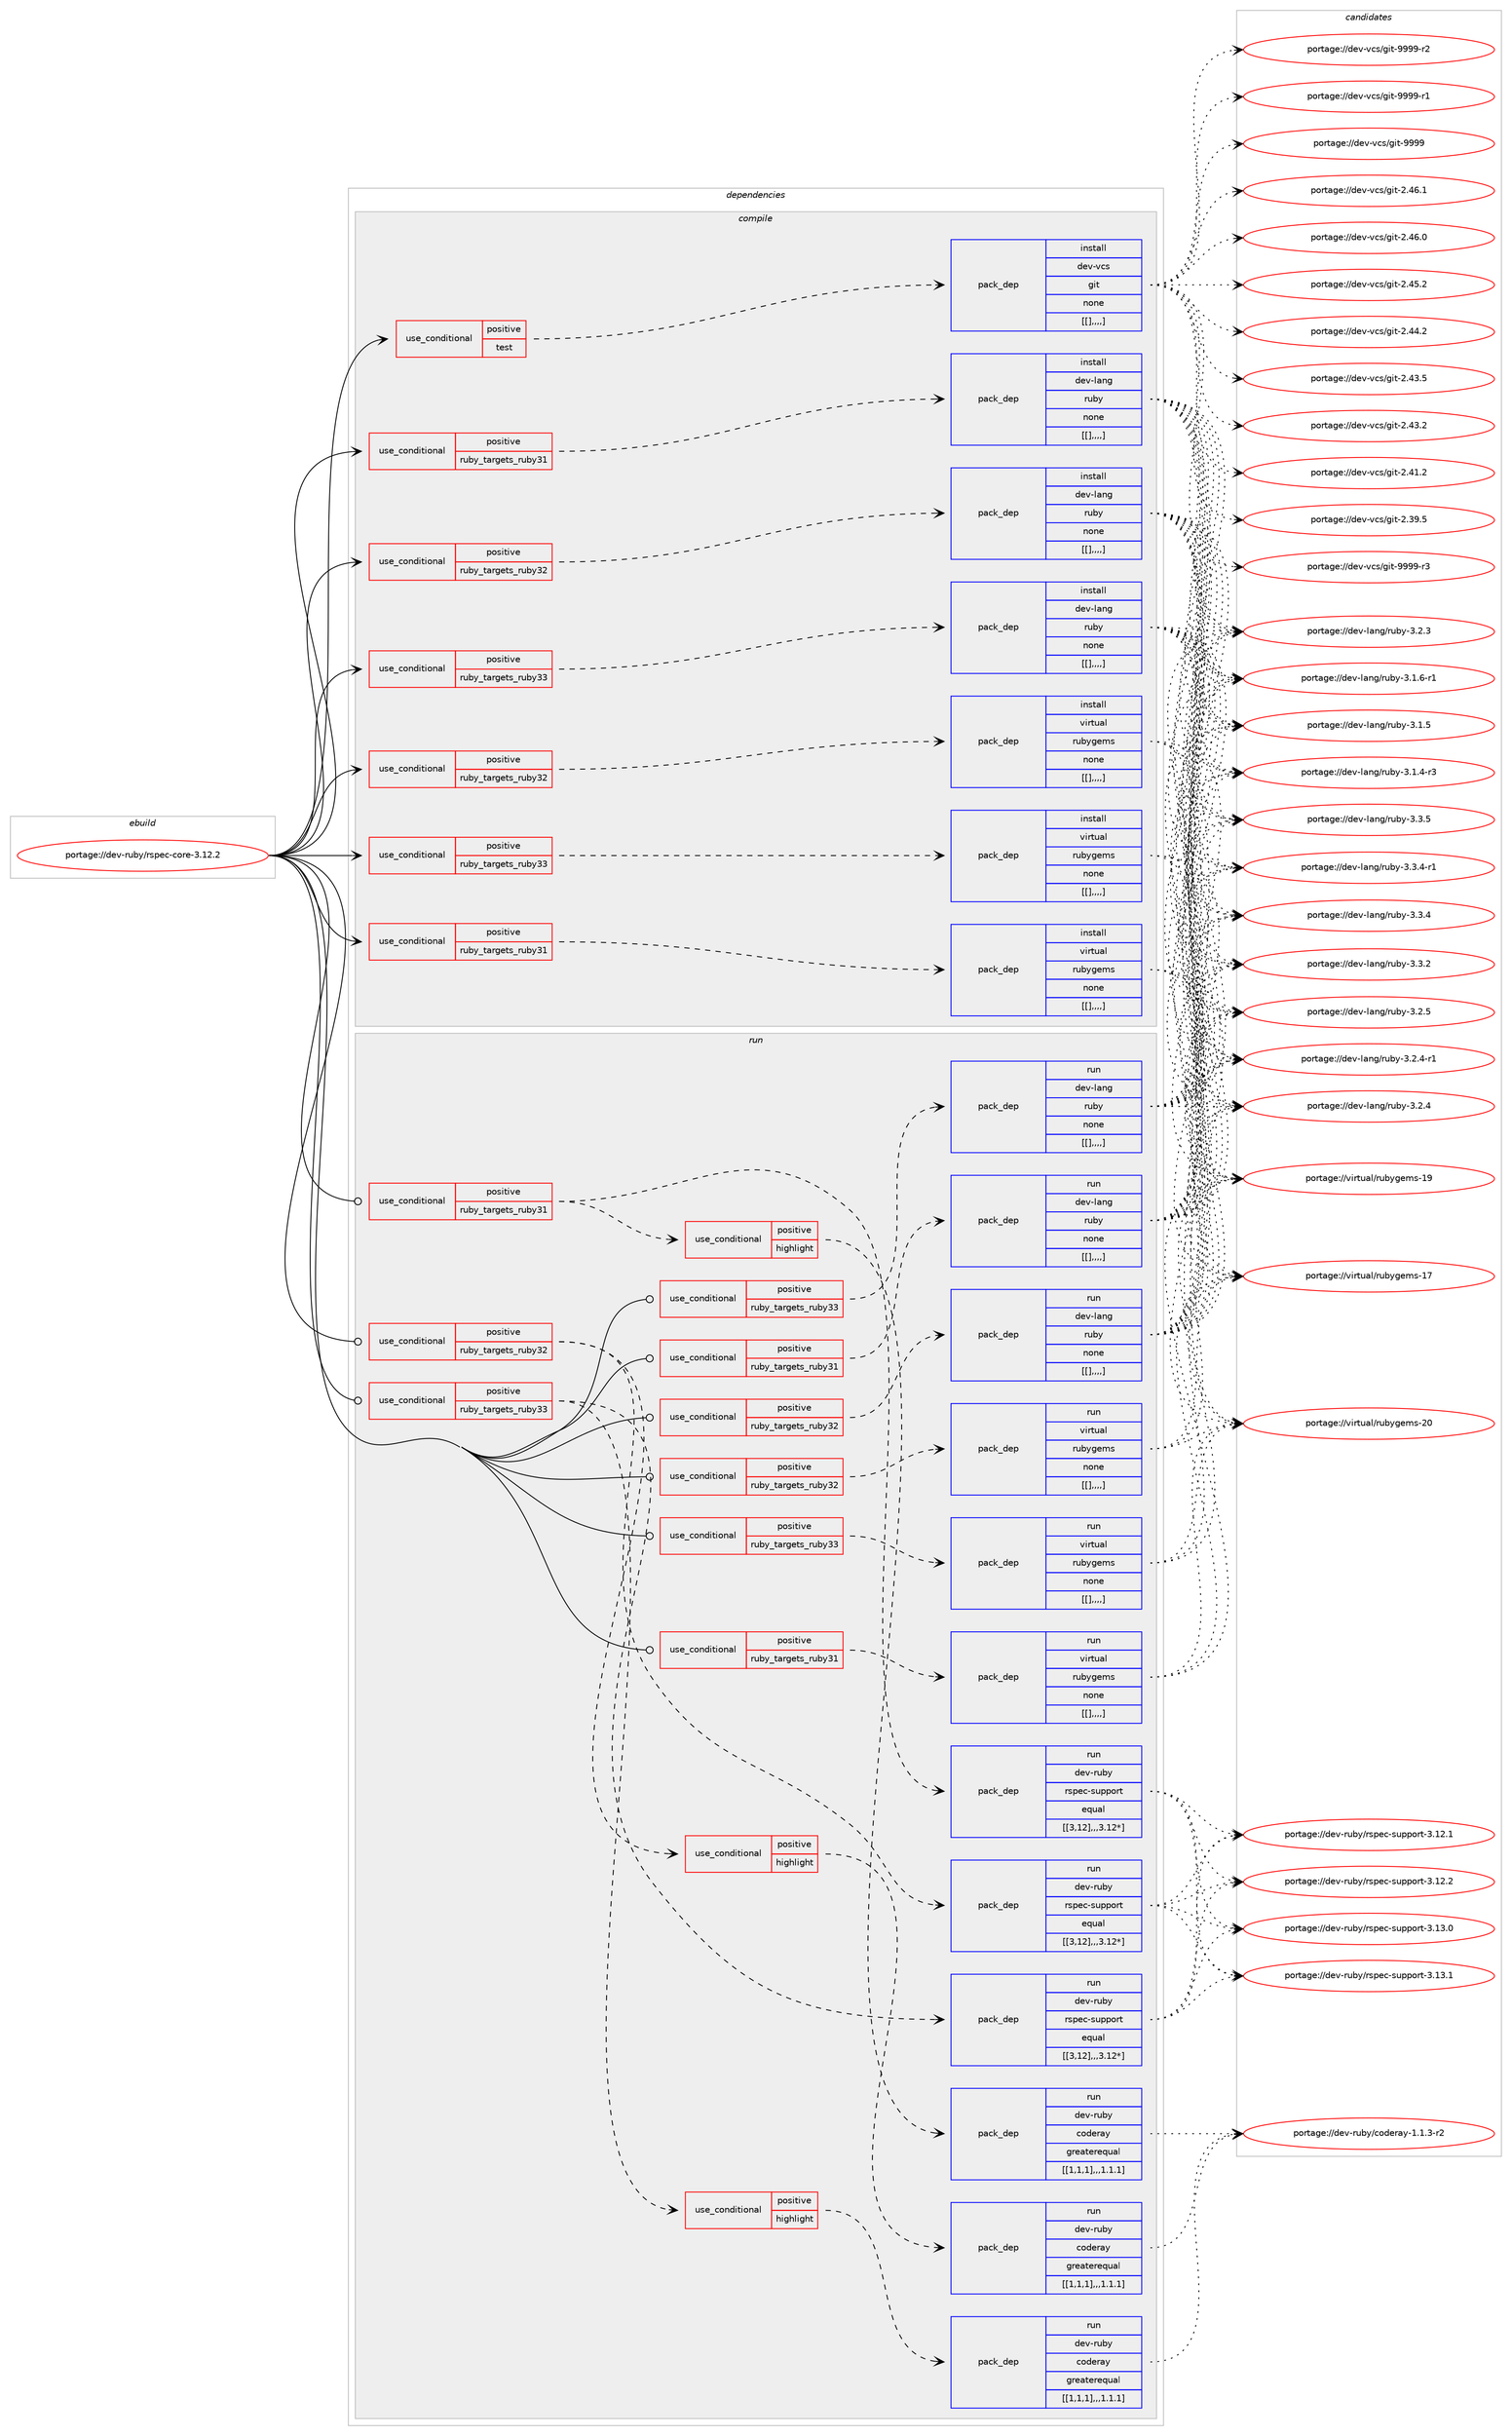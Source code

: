 digraph prolog {

# *************
# Graph options
# *************

newrank=true;
concentrate=true;
compound=true;
graph [rankdir=LR,fontname=Helvetica,fontsize=10,ranksep=1.5];#, ranksep=2.5, nodesep=0.2];
edge  [arrowhead=vee];
node  [fontname=Helvetica,fontsize=10];

# **********
# The ebuild
# **********

subgraph cluster_leftcol {
color=gray;
label=<<i>ebuild</i>>;
id [label="portage://dev-ruby/rspec-core-3.12.2", color=red, width=4, href="../dev-ruby/rspec-core-3.12.2.svg"];
}

# ****************
# The dependencies
# ****************

subgraph cluster_midcol {
color=gray;
label=<<i>dependencies</i>>;
subgraph cluster_compile {
fillcolor="#eeeeee";
style=filled;
label=<<i>compile</i>>;
subgraph cond57214 {
dependency204107 [label=<<TABLE BORDER="0" CELLBORDER="1" CELLSPACING="0" CELLPADDING="4"><TR><TD ROWSPAN="3" CELLPADDING="10">use_conditional</TD></TR><TR><TD>positive</TD></TR><TR><TD>ruby_targets_ruby31</TD></TR></TABLE>>, shape=none, color=red];
subgraph pack145534 {
dependency204108 [label=<<TABLE BORDER="0" CELLBORDER="1" CELLSPACING="0" CELLPADDING="4" WIDTH="220"><TR><TD ROWSPAN="6" CELLPADDING="30">pack_dep</TD></TR><TR><TD WIDTH="110">install</TD></TR><TR><TD>dev-lang</TD></TR><TR><TD>ruby</TD></TR><TR><TD>none</TD></TR><TR><TD>[[],,,,]</TD></TR></TABLE>>, shape=none, color=blue];
}
dependency204107:e -> dependency204108:w [weight=20,style="dashed",arrowhead="vee"];
}
id:e -> dependency204107:w [weight=20,style="solid",arrowhead="vee"];
subgraph cond57215 {
dependency204109 [label=<<TABLE BORDER="0" CELLBORDER="1" CELLSPACING="0" CELLPADDING="4"><TR><TD ROWSPAN="3" CELLPADDING="10">use_conditional</TD></TR><TR><TD>positive</TD></TR><TR><TD>ruby_targets_ruby31</TD></TR></TABLE>>, shape=none, color=red];
subgraph pack145535 {
dependency204110 [label=<<TABLE BORDER="0" CELLBORDER="1" CELLSPACING="0" CELLPADDING="4" WIDTH="220"><TR><TD ROWSPAN="6" CELLPADDING="30">pack_dep</TD></TR><TR><TD WIDTH="110">install</TD></TR><TR><TD>virtual</TD></TR><TR><TD>rubygems</TD></TR><TR><TD>none</TD></TR><TR><TD>[[],,,,]</TD></TR></TABLE>>, shape=none, color=blue];
}
dependency204109:e -> dependency204110:w [weight=20,style="dashed",arrowhead="vee"];
}
id:e -> dependency204109:w [weight=20,style="solid",arrowhead="vee"];
subgraph cond57216 {
dependency204111 [label=<<TABLE BORDER="0" CELLBORDER="1" CELLSPACING="0" CELLPADDING="4"><TR><TD ROWSPAN="3" CELLPADDING="10">use_conditional</TD></TR><TR><TD>positive</TD></TR><TR><TD>ruby_targets_ruby32</TD></TR></TABLE>>, shape=none, color=red];
subgraph pack145536 {
dependency204112 [label=<<TABLE BORDER="0" CELLBORDER="1" CELLSPACING="0" CELLPADDING="4" WIDTH="220"><TR><TD ROWSPAN="6" CELLPADDING="30">pack_dep</TD></TR><TR><TD WIDTH="110">install</TD></TR><TR><TD>dev-lang</TD></TR><TR><TD>ruby</TD></TR><TR><TD>none</TD></TR><TR><TD>[[],,,,]</TD></TR></TABLE>>, shape=none, color=blue];
}
dependency204111:e -> dependency204112:w [weight=20,style="dashed",arrowhead="vee"];
}
id:e -> dependency204111:w [weight=20,style="solid",arrowhead="vee"];
subgraph cond57217 {
dependency204113 [label=<<TABLE BORDER="0" CELLBORDER="1" CELLSPACING="0" CELLPADDING="4"><TR><TD ROWSPAN="3" CELLPADDING="10">use_conditional</TD></TR><TR><TD>positive</TD></TR><TR><TD>ruby_targets_ruby32</TD></TR></TABLE>>, shape=none, color=red];
subgraph pack145537 {
dependency204114 [label=<<TABLE BORDER="0" CELLBORDER="1" CELLSPACING="0" CELLPADDING="4" WIDTH="220"><TR><TD ROWSPAN="6" CELLPADDING="30">pack_dep</TD></TR><TR><TD WIDTH="110">install</TD></TR><TR><TD>virtual</TD></TR><TR><TD>rubygems</TD></TR><TR><TD>none</TD></TR><TR><TD>[[],,,,]</TD></TR></TABLE>>, shape=none, color=blue];
}
dependency204113:e -> dependency204114:w [weight=20,style="dashed",arrowhead="vee"];
}
id:e -> dependency204113:w [weight=20,style="solid",arrowhead="vee"];
subgraph cond57218 {
dependency204115 [label=<<TABLE BORDER="0" CELLBORDER="1" CELLSPACING="0" CELLPADDING="4"><TR><TD ROWSPAN="3" CELLPADDING="10">use_conditional</TD></TR><TR><TD>positive</TD></TR><TR><TD>ruby_targets_ruby33</TD></TR></TABLE>>, shape=none, color=red];
subgraph pack145538 {
dependency204116 [label=<<TABLE BORDER="0" CELLBORDER="1" CELLSPACING="0" CELLPADDING="4" WIDTH="220"><TR><TD ROWSPAN="6" CELLPADDING="30">pack_dep</TD></TR><TR><TD WIDTH="110">install</TD></TR><TR><TD>dev-lang</TD></TR><TR><TD>ruby</TD></TR><TR><TD>none</TD></TR><TR><TD>[[],,,,]</TD></TR></TABLE>>, shape=none, color=blue];
}
dependency204115:e -> dependency204116:w [weight=20,style="dashed",arrowhead="vee"];
}
id:e -> dependency204115:w [weight=20,style="solid",arrowhead="vee"];
subgraph cond57219 {
dependency204117 [label=<<TABLE BORDER="0" CELLBORDER="1" CELLSPACING="0" CELLPADDING="4"><TR><TD ROWSPAN="3" CELLPADDING="10">use_conditional</TD></TR><TR><TD>positive</TD></TR><TR><TD>ruby_targets_ruby33</TD></TR></TABLE>>, shape=none, color=red];
subgraph pack145539 {
dependency204118 [label=<<TABLE BORDER="0" CELLBORDER="1" CELLSPACING="0" CELLPADDING="4" WIDTH="220"><TR><TD ROWSPAN="6" CELLPADDING="30">pack_dep</TD></TR><TR><TD WIDTH="110">install</TD></TR><TR><TD>virtual</TD></TR><TR><TD>rubygems</TD></TR><TR><TD>none</TD></TR><TR><TD>[[],,,,]</TD></TR></TABLE>>, shape=none, color=blue];
}
dependency204117:e -> dependency204118:w [weight=20,style="dashed",arrowhead="vee"];
}
id:e -> dependency204117:w [weight=20,style="solid",arrowhead="vee"];
subgraph cond57220 {
dependency204119 [label=<<TABLE BORDER="0" CELLBORDER="1" CELLSPACING="0" CELLPADDING="4"><TR><TD ROWSPAN="3" CELLPADDING="10">use_conditional</TD></TR><TR><TD>positive</TD></TR><TR><TD>test</TD></TR></TABLE>>, shape=none, color=red];
subgraph pack145540 {
dependency204120 [label=<<TABLE BORDER="0" CELLBORDER="1" CELLSPACING="0" CELLPADDING="4" WIDTH="220"><TR><TD ROWSPAN="6" CELLPADDING="30">pack_dep</TD></TR><TR><TD WIDTH="110">install</TD></TR><TR><TD>dev-vcs</TD></TR><TR><TD>git</TD></TR><TR><TD>none</TD></TR><TR><TD>[[],,,,]</TD></TR></TABLE>>, shape=none, color=blue];
}
dependency204119:e -> dependency204120:w [weight=20,style="dashed",arrowhead="vee"];
}
id:e -> dependency204119:w [weight=20,style="solid",arrowhead="vee"];
}
subgraph cluster_compileandrun {
fillcolor="#eeeeee";
style=filled;
label=<<i>compile and run</i>>;
}
subgraph cluster_run {
fillcolor="#eeeeee";
style=filled;
label=<<i>run</i>>;
subgraph cond57221 {
dependency204121 [label=<<TABLE BORDER="0" CELLBORDER="1" CELLSPACING="0" CELLPADDING="4"><TR><TD ROWSPAN="3" CELLPADDING="10">use_conditional</TD></TR><TR><TD>positive</TD></TR><TR><TD>ruby_targets_ruby31</TD></TR></TABLE>>, shape=none, color=red];
subgraph pack145541 {
dependency204122 [label=<<TABLE BORDER="0" CELLBORDER="1" CELLSPACING="0" CELLPADDING="4" WIDTH="220"><TR><TD ROWSPAN="6" CELLPADDING="30">pack_dep</TD></TR><TR><TD WIDTH="110">run</TD></TR><TR><TD>dev-lang</TD></TR><TR><TD>ruby</TD></TR><TR><TD>none</TD></TR><TR><TD>[[],,,,]</TD></TR></TABLE>>, shape=none, color=blue];
}
dependency204121:e -> dependency204122:w [weight=20,style="dashed",arrowhead="vee"];
}
id:e -> dependency204121:w [weight=20,style="solid",arrowhead="odot"];
subgraph cond57222 {
dependency204123 [label=<<TABLE BORDER="0" CELLBORDER="1" CELLSPACING="0" CELLPADDING="4"><TR><TD ROWSPAN="3" CELLPADDING="10">use_conditional</TD></TR><TR><TD>positive</TD></TR><TR><TD>ruby_targets_ruby31</TD></TR></TABLE>>, shape=none, color=red];
subgraph pack145542 {
dependency204124 [label=<<TABLE BORDER="0" CELLBORDER="1" CELLSPACING="0" CELLPADDING="4" WIDTH="220"><TR><TD ROWSPAN="6" CELLPADDING="30">pack_dep</TD></TR><TR><TD WIDTH="110">run</TD></TR><TR><TD>dev-ruby</TD></TR><TR><TD>rspec-support</TD></TR><TR><TD>equal</TD></TR><TR><TD>[[3,12],,,3.12*]</TD></TR></TABLE>>, shape=none, color=blue];
}
dependency204123:e -> dependency204124:w [weight=20,style="dashed",arrowhead="vee"];
subgraph cond57223 {
dependency204125 [label=<<TABLE BORDER="0" CELLBORDER="1" CELLSPACING="0" CELLPADDING="4"><TR><TD ROWSPAN="3" CELLPADDING="10">use_conditional</TD></TR><TR><TD>positive</TD></TR><TR><TD>highlight</TD></TR></TABLE>>, shape=none, color=red];
subgraph pack145543 {
dependency204126 [label=<<TABLE BORDER="0" CELLBORDER="1" CELLSPACING="0" CELLPADDING="4" WIDTH="220"><TR><TD ROWSPAN="6" CELLPADDING="30">pack_dep</TD></TR><TR><TD WIDTH="110">run</TD></TR><TR><TD>dev-ruby</TD></TR><TR><TD>coderay</TD></TR><TR><TD>greaterequal</TD></TR><TR><TD>[[1,1,1],,,1.1.1]</TD></TR></TABLE>>, shape=none, color=blue];
}
dependency204125:e -> dependency204126:w [weight=20,style="dashed",arrowhead="vee"];
}
dependency204123:e -> dependency204125:w [weight=20,style="dashed",arrowhead="vee"];
}
id:e -> dependency204123:w [weight=20,style="solid",arrowhead="odot"];
subgraph cond57224 {
dependency204127 [label=<<TABLE BORDER="0" CELLBORDER="1" CELLSPACING="0" CELLPADDING="4"><TR><TD ROWSPAN="3" CELLPADDING="10">use_conditional</TD></TR><TR><TD>positive</TD></TR><TR><TD>ruby_targets_ruby31</TD></TR></TABLE>>, shape=none, color=red];
subgraph pack145544 {
dependency204128 [label=<<TABLE BORDER="0" CELLBORDER="1" CELLSPACING="0" CELLPADDING="4" WIDTH="220"><TR><TD ROWSPAN="6" CELLPADDING="30">pack_dep</TD></TR><TR><TD WIDTH="110">run</TD></TR><TR><TD>virtual</TD></TR><TR><TD>rubygems</TD></TR><TR><TD>none</TD></TR><TR><TD>[[],,,,]</TD></TR></TABLE>>, shape=none, color=blue];
}
dependency204127:e -> dependency204128:w [weight=20,style="dashed",arrowhead="vee"];
}
id:e -> dependency204127:w [weight=20,style="solid",arrowhead="odot"];
subgraph cond57225 {
dependency204129 [label=<<TABLE BORDER="0" CELLBORDER="1" CELLSPACING="0" CELLPADDING="4"><TR><TD ROWSPAN="3" CELLPADDING="10">use_conditional</TD></TR><TR><TD>positive</TD></TR><TR><TD>ruby_targets_ruby32</TD></TR></TABLE>>, shape=none, color=red];
subgraph pack145545 {
dependency204130 [label=<<TABLE BORDER="0" CELLBORDER="1" CELLSPACING="0" CELLPADDING="4" WIDTH="220"><TR><TD ROWSPAN="6" CELLPADDING="30">pack_dep</TD></TR><TR><TD WIDTH="110">run</TD></TR><TR><TD>dev-lang</TD></TR><TR><TD>ruby</TD></TR><TR><TD>none</TD></TR><TR><TD>[[],,,,]</TD></TR></TABLE>>, shape=none, color=blue];
}
dependency204129:e -> dependency204130:w [weight=20,style="dashed",arrowhead="vee"];
}
id:e -> dependency204129:w [weight=20,style="solid",arrowhead="odot"];
subgraph cond57226 {
dependency204131 [label=<<TABLE BORDER="0" CELLBORDER="1" CELLSPACING="0" CELLPADDING="4"><TR><TD ROWSPAN="3" CELLPADDING="10">use_conditional</TD></TR><TR><TD>positive</TD></TR><TR><TD>ruby_targets_ruby32</TD></TR></TABLE>>, shape=none, color=red];
subgraph pack145546 {
dependency204132 [label=<<TABLE BORDER="0" CELLBORDER="1" CELLSPACING="0" CELLPADDING="4" WIDTH="220"><TR><TD ROWSPAN="6" CELLPADDING="30">pack_dep</TD></TR><TR><TD WIDTH="110">run</TD></TR><TR><TD>dev-ruby</TD></TR><TR><TD>rspec-support</TD></TR><TR><TD>equal</TD></TR><TR><TD>[[3,12],,,3.12*]</TD></TR></TABLE>>, shape=none, color=blue];
}
dependency204131:e -> dependency204132:w [weight=20,style="dashed",arrowhead="vee"];
subgraph cond57227 {
dependency204133 [label=<<TABLE BORDER="0" CELLBORDER="1" CELLSPACING="0" CELLPADDING="4"><TR><TD ROWSPAN="3" CELLPADDING="10">use_conditional</TD></TR><TR><TD>positive</TD></TR><TR><TD>highlight</TD></TR></TABLE>>, shape=none, color=red];
subgraph pack145547 {
dependency204134 [label=<<TABLE BORDER="0" CELLBORDER="1" CELLSPACING="0" CELLPADDING="4" WIDTH="220"><TR><TD ROWSPAN="6" CELLPADDING="30">pack_dep</TD></TR><TR><TD WIDTH="110">run</TD></TR><TR><TD>dev-ruby</TD></TR><TR><TD>coderay</TD></TR><TR><TD>greaterequal</TD></TR><TR><TD>[[1,1,1],,,1.1.1]</TD></TR></TABLE>>, shape=none, color=blue];
}
dependency204133:e -> dependency204134:w [weight=20,style="dashed",arrowhead="vee"];
}
dependency204131:e -> dependency204133:w [weight=20,style="dashed",arrowhead="vee"];
}
id:e -> dependency204131:w [weight=20,style="solid",arrowhead="odot"];
subgraph cond57228 {
dependency204135 [label=<<TABLE BORDER="0" CELLBORDER="1" CELLSPACING="0" CELLPADDING="4"><TR><TD ROWSPAN="3" CELLPADDING="10">use_conditional</TD></TR><TR><TD>positive</TD></TR><TR><TD>ruby_targets_ruby32</TD></TR></TABLE>>, shape=none, color=red];
subgraph pack145548 {
dependency204136 [label=<<TABLE BORDER="0" CELLBORDER="1" CELLSPACING="0" CELLPADDING="4" WIDTH="220"><TR><TD ROWSPAN="6" CELLPADDING="30">pack_dep</TD></TR><TR><TD WIDTH="110">run</TD></TR><TR><TD>virtual</TD></TR><TR><TD>rubygems</TD></TR><TR><TD>none</TD></TR><TR><TD>[[],,,,]</TD></TR></TABLE>>, shape=none, color=blue];
}
dependency204135:e -> dependency204136:w [weight=20,style="dashed",arrowhead="vee"];
}
id:e -> dependency204135:w [weight=20,style="solid",arrowhead="odot"];
subgraph cond57229 {
dependency204137 [label=<<TABLE BORDER="0" CELLBORDER="1" CELLSPACING="0" CELLPADDING="4"><TR><TD ROWSPAN="3" CELLPADDING="10">use_conditional</TD></TR><TR><TD>positive</TD></TR><TR><TD>ruby_targets_ruby33</TD></TR></TABLE>>, shape=none, color=red];
subgraph pack145549 {
dependency204138 [label=<<TABLE BORDER="0" CELLBORDER="1" CELLSPACING="0" CELLPADDING="4" WIDTH="220"><TR><TD ROWSPAN="6" CELLPADDING="30">pack_dep</TD></TR><TR><TD WIDTH="110">run</TD></TR><TR><TD>dev-lang</TD></TR><TR><TD>ruby</TD></TR><TR><TD>none</TD></TR><TR><TD>[[],,,,]</TD></TR></TABLE>>, shape=none, color=blue];
}
dependency204137:e -> dependency204138:w [weight=20,style="dashed",arrowhead="vee"];
}
id:e -> dependency204137:w [weight=20,style="solid",arrowhead="odot"];
subgraph cond57230 {
dependency204139 [label=<<TABLE BORDER="0" CELLBORDER="1" CELLSPACING="0" CELLPADDING="4"><TR><TD ROWSPAN="3" CELLPADDING="10">use_conditional</TD></TR><TR><TD>positive</TD></TR><TR><TD>ruby_targets_ruby33</TD></TR></TABLE>>, shape=none, color=red];
subgraph pack145550 {
dependency204140 [label=<<TABLE BORDER="0" CELLBORDER="1" CELLSPACING="0" CELLPADDING="4" WIDTH="220"><TR><TD ROWSPAN="6" CELLPADDING="30">pack_dep</TD></TR><TR><TD WIDTH="110">run</TD></TR><TR><TD>dev-ruby</TD></TR><TR><TD>rspec-support</TD></TR><TR><TD>equal</TD></TR><TR><TD>[[3,12],,,3.12*]</TD></TR></TABLE>>, shape=none, color=blue];
}
dependency204139:e -> dependency204140:w [weight=20,style="dashed",arrowhead="vee"];
subgraph cond57231 {
dependency204141 [label=<<TABLE BORDER="0" CELLBORDER="1" CELLSPACING="0" CELLPADDING="4"><TR><TD ROWSPAN="3" CELLPADDING="10">use_conditional</TD></TR><TR><TD>positive</TD></TR><TR><TD>highlight</TD></TR></TABLE>>, shape=none, color=red];
subgraph pack145551 {
dependency204142 [label=<<TABLE BORDER="0" CELLBORDER="1" CELLSPACING="0" CELLPADDING="4" WIDTH="220"><TR><TD ROWSPAN="6" CELLPADDING="30">pack_dep</TD></TR><TR><TD WIDTH="110">run</TD></TR><TR><TD>dev-ruby</TD></TR><TR><TD>coderay</TD></TR><TR><TD>greaterequal</TD></TR><TR><TD>[[1,1,1],,,1.1.1]</TD></TR></TABLE>>, shape=none, color=blue];
}
dependency204141:e -> dependency204142:w [weight=20,style="dashed",arrowhead="vee"];
}
dependency204139:e -> dependency204141:w [weight=20,style="dashed",arrowhead="vee"];
}
id:e -> dependency204139:w [weight=20,style="solid",arrowhead="odot"];
subgraph cond57232 {
dependency204143 [label=<<TABLE BORDER="0" CELLBORDER="1" CELLSPACING="0" CELLPADDING="4"><TR><TD ROWSPAN="3" CELLPADDING="10">use_conditional</TD></TR><TR><TD>positive</TD></TR><TR><TD>ruby_targets_ruby33</TD></TR></TABLE>>, shape=none, color=red];
subgraph pack145552 {
dependency204144 [label=<<TABLE BORDER="0" CELLBORDER="1" CELLSPACING="0" CELLPADDING="4" WIDTH="220"><TR><TD ROWSPAN="6" CELLPADDING="30">pack_dep</TD></TR><TR><TD WIDTH="110">run</TD></TR><TR><TD>virtual</TD></TR><TR><TD>rubygems</TD></TR><TR><TD>none</TD></TR><TR><TD>[[],,,,]</TD></TR></TABLE>>, shape=none, color=blue];
}
dependency204143:e -> dependency204144:w [weight=20,style="dashed",arrowhead="vee"];
}
id:e -> dependency204143:w [weight=20,style="solid",arrowhead="odot"];
}
}

# **************
# The candidates
# **************

subgraph cluster_choices {
rank=same;
color=gray;
label=<<i>candidates</i>>;

subgraph choice145534 {
color=black;
nodesep=1;
choice10010111845108971101034711411798121455146514653 [label="portage://dev-lang/ruby-3.3.5", color=red, width=4,href="../dev-lang/ruby-3.3.5.svg"];
choice100101118451089711010347114117981214551465146524511449 [label="portage://dev-lang/ruby-3.3.4-r1", color=red, width=4,href="../dev-lang/ruby-3.3.4-r1.svg"];
choice10010111845108971101034711411798121455146514652 [label="portage://dev-lang/ruby-3.3.4", color=red, width=4,href="../dev-lang/ruby-3.3.4.svg"];
choice10010111845108971101034711411798121455146514650 [label="portage://dev-lang/ruby-3.3.2", color=red, width=4,href="../dev-lang/ruby-3.3.2.svg"];
choice10010111845108971101034711411798121455146504653 [label="portage://dev-lang/ruby-3.2.5", color=red, width=4,href="../dev-lang/ruby-3.2.5.svg"];
choice100101118451089711010347114117981214551465046524511449 [label="portage://dev-lang/ruby-3.2.4-r1", color=red, width=4,href="../dev-lang/ruby-3.2.4-r1.svg"];
choice10010111845108971101034711411798121455146504652 [label="portage://dev-lang/ruby-3.2.4", color=red, width=4,href="../dev-lang/ruby-3.2.4.svg"];
choice10010111845108971101034711411798121455146504651 [label="portage://dev-lang/ruby-3.2.3", color=red, width=4,href="../dev-lang/ruby-3.2.3.svg"];
choice100101118451089711010347114117981214551464946544511449 [label="portage://dev-lang/ruby-3.1.6-r1", color=red, width=4,href="../dev-lang/ruby-3.1.6-r1.svg"];
choice10010111845108971101034711411798121455146494653 [label="portage://dev-lang/ruby-3.1.5", color=red, width=4,href="../dev-lang/ruby-3.1.5.svg"];
choice100101118451089711010347114117981214551464946524511451 [label="portage://dev-lang/ruby-3.1.4-r3", color=red, width=4,href="../dev-lang/ruby-3.1.4-r3.svg"];
dependency204108:e -> choice10010111845108971101034711411798121455146514653:w [style=dotted,weight="100"];
dependency204108:e -> choice100101118451089711010347114117981214551465146524511449:w [style=dotted,weight="100"];
dependency204108:e -> choice10010111845108971101034711411798121455146514652:w [style=dotted,weight="100"];
dependency204108:e -> choice10010111845108971101034711411798121455146514650:w [style=dotted,weight="100"];
dependency204108:e -> choice10010111845108971101034711411798121455146504653:w [style=dotted,weight="100"];
dependency204108:e -> choice100101118451089711010347114117981214551465046524511449:w [style=dotted,weight="100"];
dependency204108:e -> choice10010111845108971101034711411798121455146504652:w [style=dotted,weight="100"];
dependency204108:e -> choice10010111845108971101034711411798121455146504651:w [style=dotted,weight="100"];
dependency204108:e -> choice100101118451089711010347114117981214551464946544511449:w [style=dotted,weight="100"];
dependency204108:e -> choice10010111845108971101034711411798121455146494653:w [style=dotted,weight="100"];
dependency204108:e -> choice100101118451089711010347114117981214551464946524511451:w [style=dotted,weight="100"];
}
subgraph choice145535 {
color=black;
nodesep=1;
choice118105114116117971084711411798121103101109115455048 [label="portage://virtual/rubygems-20", color=red, width=4,href="../virtual/rubygems-20.svg"];
choice118105114116117971084711411798121103101109115454957 [label="portage://virtual/rubygems-19", color=red, width=4,href="../virtual/rubygems-19.svg"];
choice118105114116117971084711411798121103101109115454955 [label="portage://virtual/rubygems-17", color=red, width=4,href="../virtual/rubygems-17.svg"];
dependency204110:e -> choice118105114116117971084711411798121103101109115455048:w [style=dotted,weight="100"];
dependency204110:e -> choice118105114116117971084711411798121103101109115454957:w [style=dotted,weight="100"];
dependency204110:e -> choice118105114116117971084711411798121103101109115454955:w [style=dotted,weight="100"];
}
subgraph choice145536 {
color=black;
nodesep=1;
choice10010111845108971101034711411798121455146514653 [label="portage://dev-lang/ruby-3.3.5", color=red, width=4,href="../dev-lang/ruby-3.3.5.svg"];
choice100101118451089711010347114117981214551465146524511449 [label="portage://dev-lang/ruby-3.3.4-r1", color=red, width=4,href="../dev-lang/ruby-3.3.4-r1.svg"];
choice10010111845108971101034711411798121455146514652 [label="portage://dev-lang/ruby-3.3.4", color=red, width=4,href="../dev-lang/ruby-3.3.4.svg"];
choice10010111845108971101034711411798121455146514650 [label="portage://dev-lang/ruby-3.3.2", color=red, width=4,href="../dev-lang/ruby-3.3.2.svg"];
choice10010111845108971101034711411798121455146504653 [label="portage://dev-lang/ruby-3.2.5", color=red, width=4,href="../dev-lang/ruby-3.2.5.svg"];
choice100101118451089711010347114117981214551465046524511449 [label="portage://dev-lang/ruby-3.2.4-r1", color=red, width=4,href="../dev-lang/ruby-3.2.4-r1.svg"];
choice10010111845108971101034711411798121455146504652 [label="portage://dev-lang/ruby-3.2.4", color=red, width=4,href="../dev-lang/ruby-3.2.4.svg"];
choice10010111845108971101034711411798121455146504651 [label="portage://dev-lang/ruby-3.2.3", color=red, width=4,href="../dev-lang/ruby-3.2.3.svg"];
choice100101118451089711010347114117981214551464946544511449 [label="portage://dev-lang/ruby-3.1.6-r1", color=red, width=4,href="../dev-lang/ruby-3.1.6-r1.svg"];
choice10010111845108971101034711411798121455146494653 [label="portage://dev-lang/ruby-3.1.5", color=red, width=4,href="../dev-lang/ruby-3.1.5.svg"];
choice100101118451089711010347114117981214551464946524511451 [label="portage://dev-lang/ruby-3.1.4-r3", color=red, width=4,href="../dev-lang/ruby-3.1.4-r3.svg"];
dependency204112:e -> choice10010111845108971101034711411798121455146514653:w [style=dotted,weight="100"];
dependency204112:e -> choice100101118451089711010347114117981214551465146524511449:w [style=dotted,weight="100"];
dependency204112:e -> choice10010111845108971101034711411798121455146514652:w [style=dotted,weight="100"];
dependency204112:e -> choice10010111845108971101034711411798121455146514650:w [style=dotted,weight="100"];
dependency204112:e -> choice10010111845108971101034711411798121455146504653:w [style=dotted,weight="100"];
dependency204112:e -> choice100101118451089711010347114117981214551465046524511449:w [style=dotted,weight="100"];
dependency204112:e -> choice10010111845108971101034711411798121455146504652:w [style=dotted,weight="100"];
dependency204112:e -> choice10010111845108971101034711411798121455146504651:w [style=dotted,weight="100"];
dependency204112:e -> choice100101118451089711010347114117981214551464946544511449:w [style=dotted,weight="100"];
dependency204112:e -> choice10010111845108971101034711411798121455146494653:w [style=dotted,weight="100"];
dependency204112:e -> choice100101118451089711010347114117981214551464946524511451:w [style=dotted,weight="100"];
}
subgraph choice145537 {
color=black;
nodesep=1;
choice118105114116117971084711411798121103101109115455048 [label="portage://virtual/rubygems-20", color=red, width=4,href="../virtual/rubygems-20.svg"];
choice118105114116117971084711411798121103101109115454957 [label="portage://virtual/rubygems-19", color=red, width=4,href="../virtual/rubygems-19.svg"];
choice118105114116117971084711411798121103101109115454955 [label="portage://virtual/rubygems-17", color=red, width=4,href="../virtual/rubygems-17.svg"];
dependency204114:e -> choice118105114116117971084711411798121103101109115455048:w [style=dotted,weight="100"];
dependency204114:e -> choice118105114116117971084711411798121103101109115454957:w [style=dotted,weight="100"];
dependency204114:e -> choice118105114116117971084711411798121103101109115454955:w [style=dotted,weight="100"];
}
subgraph choice145538 {
color=black;
nodesep=1;
choice10010111845108971101034711411798121455146514653 [label="portage://dev-lang/ruby-3.3.5", color=red, width=4,href="../dev-lang/ruby-3.3.5.svg"];
choice100101118451089711010347114117981214551465146524511449 [label="portage://dev-lang/ruby-3.3.4-r1", color=red, width=4,href="../dev-lang/ruby-3.3.4-r1.svg"];
choice10010111845108971101034711411798121455146514652 [label="portage://dev-lang/ruby-3.3.4", color=red, width=4,href="../dev-lang/ruby-3.3.4.svg"];
choice10010111845108971101034711411798121455146514650 [label="portage://dev-lang/ruby-3.3.2", color=red, width=4,href="../dev-lang/ruby-3.3.2.svg"];
choice10010111845108971101034711411798121455146504653 [label="portage://dev-lang/ruby-3.2.5", color=red, width=4,href="../dev-lang/ruby-3.2.5.svg"];
choice100101118451089711010347114117981214551465046524511449 [label="portage://dev-lang/ruby-3.2.4-r1", color=red, width=4,href="../dev-lang/ruby-3.2.4-r1.svg"];
choice10010111845108971101034711411798121455146504652 [label="portage://dev-lang/ruby-3.2.4", color=red, width=4,href="../dev-lang/ruby-3.2.4.svg"];
choice10010111845108971101034711411798121455146504651 [label="portage://dev-lang/ruby-3.2.3", color=red, width=4,href="../dev-lang/ruby-3.2.3.svg"];
choice100101118451089711010347114117981214551464946544511449 [label="portage://dev-lang/ruby-3.1.6-r1", color=red, width=4,href="../dev-lang/ruby-3.1.6-r1.svg"];
choice10010111845108971101034711411798121455146494653 [label="portage://dev-lang/ruby-3.1.5", color=red, width=4,href="../dev-lang/ruby-3.1.5.svg"];
choice100101118451089711010347114117981214551464946524511451 [label="portage://dev-lang/ruby-3.1.4-r3", color=red, width=4,href="../dev-lang/ruby-3.1.4-r3.svg"];
dependency204116:e -> choice10010111845108971101034711411798121455146514653:w [style=dotted,weight="100"];
dependency204116:e -> choice100101118451089711010347114117981214551465146524511449:w [style=dotted,weight="100"];
dependency204116:e -> choice10010111845108971101034711411798121455146514652:w [style=dotted,weight="100"];
dependency204116:e -> choice10010111845108971101034711411798121455146514650:w [style=dotted,weight="100"];
dependency204116:e -> choice10010111845108971101034711411798121455146504653:w [style=dotted,weight="100"];
dependency204116:e -> choice100101118451089711010347114117981214551465046524511449:w [style=dotted,weight="100"];
dependency204116:e -> choice10010111845108971101034711411798121455146504652:w [style=dotted,weight="100"];
dependency204116:e -> choice10010111845108971101034711411798121455146504651:w [style=dotted,weight="100"];
dependency204116:e -> choice100101118451089711010347114117981214551464946544511449:w [style=dotted,weight="100"];
dependency204116:e -> choice10010111845108971101034711411798121455146494653:w [style=dotted,weight="100"];
dependency204116:e -> choice100101118451089711010347114117981214551464946524511451:w [style=dotted,weight="100"];
}
subgraph choice145539 {
color=black;
nodesep=1;
choice118105114116117971084711411798121103101109115455048 [label="portage://virtual/rubygems-20", color=red, width=4,href="../virtual/rubygems-20.svg"];
choice118105114116117971084711411798121103101109115454957 [label="portage://virtual/rubygems-19", color=red, width=4,href="../virtual/rubygems-19.svg"];
choice118105114116117971084711411798121103101109115454955 [label="portage://virtual/rubygems-17", color=red, width=4,href="../virtual/rubygems-17.svg"];
dependency204118:e -> choice118105114116117971084711411798121103101109115455048:w [style=dotted,weight="100"];
dependency204118:e -> choice118105114116117971084711411798121103101109115454957:w [style=dotted,weight="100"];
dependency204118:e -> choice118105114116117971084711411798121103101109115454955:w [style=dotted,weight="100"];
}
subgraph choice145540 {
color=black;
nodesep=1;
choice10010111845118991154710310511645575757574511451 [label="portage://dev-vcs/git-9999-r3", color=red, width=4,href="../dev-vcs/git-9999-r3.svg"];
choice10010111845118991154710310511645575757574511450 [label="portage://dev-vcs/git-9999-r2", color=red, width=4,href="../dev-vcs/git-9999-r2.svg"];
choice10010111845118991154710310511645575757574511449 [label="portage://dev-vcs/git-9999-r1", color=red, width=4,href="../dev-vcs/git-9999-r1.svg"];
choice1001011184511899115471031051164557575757 [label="portage://dev-vcs/git-9999", color=red, width=4,href="../dev-vcs/git-9999.svg"];
choice10010111845118991154710310511645504652544649 [label="portage://dev-vcs/git-2.46.1", color=red, width=4,href="../dev-vcs/git-2.46.1.svg"];
choice10010111845118991154710310511645504652544648 [label="portage://dev-vcs/git-2.46.0", color=red, width=4,href="../dev-vcs/git-2.46.0.svg"];
choice10010111845118991154710310511645504652534650 [label="portage://dev-vcs/git-2.45.2", color=red, width=4,href="../dev-vcs/git-2.45.2.svg"];
choice10010111845118991154710310511645504652524650 [label="portage://dev-vcs/git-2.44.2", color=red, width=4,href="../dev-vcs/git-2.44.2.svg"];
choice10010111845118991154710310511645504652514653 [label="portage://dev-vcs/git-2.43.5", color=red, width=4,href="../dev-vcs/git-2.43.5.svg"];
choice10010111845118991154710310511645504652514650 [label="portage://dev-vcs/git-2.43.2", color=red, width=4,href="../dev-vcs/git-2.43.2.svg"];
choice10010111845118991154710310511645504652494650 [label="portage://dev-vcs/git-2.41.2", color=red, width=4,href="../dev-vcs/git-2.41.2.svg"];
choice10010111845118991154710310511645504651574653 [label="portage://dev-vcs/git-2.39.5", color=red, width=4,href="../dev-vcs/git-2.39.5.svg"];
dependency204120:e -> choice10010111845118991154710310511645575757574511451:w [style=dotted,weight="100"];
dependency204120:e -> choice10010111845118991154710310511645575757574511450:w [style=dotted,weight="100"];
dependency204120:e -> choice10010111845118991154710310511645575757574511449:w [style=dotted,weight="100"];
dependency204120:e -> choice1001011184511899115471031051164557575757:w [style=dotted,weight="100"];
dependency204120:e -> choice10010111845118991154710310511645504652544649:w [style=dotted,weight="100"];
dependency204120:e -> choice10010111845118991154710310511645504652544648:w [style=dotted,weight="100"];
dependency204120:e -> choice10010111845118991154710310511645504652534650:w [style=dotted,weight="100"];
dependency204120:e -> choice10010111845118991154710310511645504652524650:w [style=dotted,weight="100"];
dependency204120:e -> choice10010111845118991154710310511645504652514653:w [style=dotted,weight="100"];
dependency204120:e -> choice10010111845118991154710310511645504652514650:w [style=dotted,weight="100"];
dependency204120:e -> choice10010111845118991154710310511645504652494650:w [style=dotted,weight="100"];
dependency204120:e -> choice10010111845118991154710310511645504651574653:w [style=dotted,weight="100"];
}
subgraph choice145541 {
color=black;
nodesep=1;
choice10010111845108971101034711411798121455146514653 [label="portage://dev-lang/ruby-3.3.5", color=red, width=4,href="../dev-lang/ruby-3.3.5.svg"];
choice100101118451089711010347114117981214551465146524511449 [label="portage://dev-lang/ruby-3.3.4-r1", color=red, width=4,href="../dev-lang/ruby-3.3.4-r1.svg"];
choice10010111845108971101034711411798121455146514652 [label="portage://dev-lang/ruby-3.3.4", color=red, width=4,href="../dev-lang/ruby-3.3.4.svg"];
choice10010111845108971101034711411798121455146514650 [label="portage://dev-lang/ruby-3.3.2", color=red, width=4,href="../dev-lang/ruby-3.3.2.svg"];
choice10010111845108971101034711411798121455146504653 [label="portage://dev-lang/ruby-3.2.5", color=red, width=4,href="../dev-lang/ruby-3.2.5.svg"];
choice100101118451089711010347114117981214551465046524511449 [label="portage://dev-lang/ruby-3.2.4-r1", color=red, width=4,href="../dev-lang/ruby-3.2.4-r1.svg"];
choice10010111845108971101034711411798121455146504652 [label="portage://dev-lang/ruby-3.2.4", color=red, width=4,href="../dev-lang/ruby-3.2.4.svg"];
choice10010111845108971101034711411798121455146504651 [label="portage://dev-lang/ruby-3.2.3", color=red, width=4,href="../dev-lang/ruby-3.2.3.svg"];
choice100101118451089711010347114117981214551464946544511449 [label="portage://dev-lang/ruby-3.1.6-r1", color=red, width=4,href="../dev-lang/ruby-3.1.6-r1.svg"];
choice10010111845108971101034711411798121455146494653 [label="portage://dev-lang/ruby-3.1.5", color=red, width=4,href="../dev-lang/ruby-3.1.5.svg"];
choice100101118451089711010347114117981214551464946524511451 [label="portage://dev-lang/ruby-3.1.4-r3", color=red, width=4,href="../dev-lang/ruby-3.1.4-r3.svg"];
dependency204122:e -> choice10010111845108971101034711411798121455146514653:w [style=dotted,weight="100"];
dependency204122:e -> choice100101118451089711010347114117981214551465146524511449:w [style=dotted,weight="100"];
dependency204122:e -> choice10010111845108971101034711411798121455146514652:w [style=dotted,weight="100"];
dependency204122:e -> choice10010111845108971101034711411798121455146514650:w [style=dotted,weight="100"];
dependency204122:e -> choice10010111845108971101034711411798121455146504653:w [style=dotted,weight="100"];
dependency204122:e -> choice100101118451089711010347114117981214551465046524511449:w [style=dotted,weight="100"];
dependency204122:e -> choice10010111845108971101034711411798121455146504652:w [style=dotted,weight="100"];
dependency204122:e -> choice10010111845108971101034711411798121455146504651:w [style=dotted,weight="100"];
dependency204122:e -> choice100101118451089711010347114117981214551464946544511449:w [style=dotted,weight="100"];
dependency204122:e -> choice10010111845108971101034711411798121455146494653:w [style=dotted,weight="100"];
dependency204122:e -> choice100101118451089711010347114117981214551464946524511451:w [style=dotted,weight="100"];
}
subgraph choice145542 {
color=black;
nodesep=1;
choice100101118451141179812147114115112101994511511711211211111411645514649514649 [label="portage://dev-ruby/rspec-support-3.13.1", color=red, width=4,href="../dev-ruby/rspec-support-3.13.1.svg"];
choice100101118451141179812147114115112101994511511711211211111411645514649514648 [label="portage://dev-ruby/rspec-support-3.13.0", color=red, width=4,href="../dev-ruby/rspec-support-3.13.0.svg"];
choice100101118451141179812147114115112101994511511711211211111411645514649504650 [label="portage://dev-ruby/rspec-support-3.12.2", color=red, width=4,href="../dev-ruby/rspec-support-3.12.2.svg"];
choice100101118451141179812147114115112101994511511711211211111411645514649504649 [label="portage://dev-ruby/rspec-support-3.12.1", color=red, width=4,href="../dev-ruby/rspec-support-3.12.1.svg"];
dependency204124:e -> choice100101118451141179812147114115112101994511511711211211111411645514649514649:w [style=dotted,weight="100"];
dependency204124:e -> choice100101118451141179812147114115112101994511511711211211111411645514649514648:w [style=dotted,weight="100"];
dependency204124:e -> choice100101118451141179812147114115112101994511511711211211111411645514649504650:w [style=dotted,weight="100"];
dependency204124:e -> choice100101118451141179812147114115112101994511511711211211111411645514649504649:w [style=dotted,weight="100"];
}
subgraph choice145543 {
color=black;
nodesep=1;
choice10010111845114117981214799111100101114971214549464946514511450 [label="portage://dev-ruby/coderay-1.1.3-r2", color=red, width=4,href="../dev-ruby/coderay-1.1.3-r2.svg"];
dependency204126:e -> choice10010111845114117981214799111100101114971214549464946514511450:w [style=dotted,weight="100"];
}
subgraph choice145544 {
color=black;
nodesep=1;
choice118105114116117971084711411798121103101109115455048 [label="portage://virtual/rubygems-20", color=red, width=4,href="../virtual/rubygems-20.svg"];
choice118105114116117971084711411798121103101109115454957 [label="portage://virtual/rubygems-19", color=red, width=4,href="../virtual/rubygems-19.svg"];
choice118105114116117971084711411798121103101109115454955 [label="portage://virtual/rubygems-17", color=red, width=4,href="../virtual/rubygems-17.svg"];
dependency204128:e -> choice118105114116117971084711411798121103101109115455048:w [style=dotted,weight="100"];
dependency204128:e -> choice118105114116117971084711411798121103101109115454957:w [style=dotted,weight="100"];
dependency204128:e -> choice118105114116117971084711411798121103101109115454955:w [style=dotted,weight="100"];
}
subgraph choice145545 {
color=black;
nodesep=1;
choice10010111845108971101034711411798121455146514653 [label="portage://dev-lang/ruby-3.3.5", color=red, width=4,href="../dev-lang/ruby-3.3.5.svg"];
choice100101118451089711010347114117981214551465146524511449 [label="portage://dev-lang/ruby-3.3.4-r1", color=red, width=4,href="../dev-lang/ruby-3.3.4-r1.svg"];
choice10010111845108971101034711411798121455146514652 [label="portage://dev-lang/ruby-3.3.4", color=red, width=4,href="../dev-lang/ruby-3.3.4.svg"];
choice10010111845108971101034711411798121455146514650 [label="portage://dev-lang/ruby-3.3.2", color=red, width=4,href="../dev-lang/ruby-3.3.2.svg"];
choice10010111845108971101034711411798121455146504653 [label="portage://dev-lang/ruby-3.2.5", color=red, width=4,href="../dev-lang/ruby-3.2.5.svg"];
choice100101118451089711010347114117981214551465046524511449 [label="portage://dev-lang/ruby-3.2.4-r1", color=red, width=4,href="../dev-lang/ruby-3.2.4-r1.svg"];
choice10010111845108971101034711411798121455146504652 [label="portage://dev-lang/ruby-3.2.4", color=red, width=4,href="../dev-lang/ruby-3.2.4.svg"];
choice10010111845108971101034711411798121455146504651 [label="portage://dev-lang/ruby-3.2.3", color=red, width=4,href="../dev-lang/ruby-3.2.3.svg"];
choice100101118451089711010347114117981214551464946544511449 [label="portage://dev-lang/ruby-3.1.6-r1", color=red, width=4,href="../dev-lang/ruby-3.1.6-r1.svg"];
choice10010111845108971101034711411798121455146494653 [label="portage://dev-lang/ruby-3.1.5", color=red, width=4,href="../dev-lang/ruby-3.1.5.svg"];
choice100101118451089711010347114117981214551464946524511451 [label="portage://dev-lang/ruby-3.1.4-r3", color=red, width=4,href="../dev-lang/ruby-3.1.4-r3.svg"];
dependency204130:e -> choice10010111845108971101034711411798121455146514653:w [style=dotted,weight="100"];
dependency204130:e -> choice100101118451089711010347114117981214551465146524511449:w [style=dotted,weight="100"];
dependency204130:e -> choice10010111845108971101034711411798121455146514652:w [style=dotted,weight="100"];
dependency204130:e -> choice10010111845108971101034711411798121455146514650:w [style=dotted,weight="100"];
dependency204130:e -> choice10010111845108971101034711411798121455146504653:w [style=dotted,weight="100"];
dependency204130:e -> choice100101118451089711010347114117981214551465046524511449:w [style=dotted,weight="100"];
dependency204130:e -> choice10010111845108971101034711411798121455146504652:w [style=dotted,weight="100"];
dependency204130:e -> choice10010111845108971101034711411798121455146504651:w [style=dotted,weight="100"];
dependency204130:e -> choice100101118451089711010347114117981214551464946544511449:w [style=dotted,weight="100"];
dependency204130:e -> choice10010111845108971101034711411798121455146494653:w [style=dotted,weight="100"];
dependency204130:e -> choice100101118451089711010347114117981214551464946524511451:w [style=dotted,weight="100"];
}
subgraph choice145546 {
color=black;
nodesep=1;
choice100101118451141179812147114115112101994511511711211211111411645514649514649 [label="portage://dev-ruby/rspec-support-3.13.1", color=red, width=4,href="../dev-ruby/rspec-support-3.13.1.svg"];
choice100101118451141179812147114115112101994511511711211211111411645514649514648 [label="portage://dev-ruby/rspec-support-3.13.0", color=red, width=4,href="../dev-ruby/rspec-support-3.13.0.svg"];
choice100101118451141179812147114115112101994511511711211211111411645514649504650 [label="portage://dev-ruby/rspec-support-3.12.2", color=red, width=4,href="../dev-ruby/rspec-support-3.12.2.svg"];
choice100101118451141179812147114115112101994511511711211211111411645514649504649 [label="portage://dev-ruby/rspec-support-3.12.1", color=red, width=4,href="../dev-ruby/rspec-support-3.12.1.svg"];
dependency204132:e -> choice100101118451141179812147114115112101994511511711211211111411645514649514649:w [style=dotted,weight="100"];
dependency204132:e -> choice100101118451141179812147114115112101994511511711211211111411645514649514648:w [style=dotted,weight="100"];
dependency204132:e -> choice100101118451141179812147114115112101994511511711211211111411645514649504650:w [style=dotted,weight="100"];
dependency204132:e -> choice100101118451141179812147114115112101994511511711211211111411645514649504649:w [style=dotted,weight="100"];
}
subgraph choice145547 {
color=black;
nodesep=1;
choice10010111845114117981214799111100101114971214549464946514511450 [label="portage://dev-ruby/coderay-1.1.3-r2", color=red, width=4,href="../dev-ruby/coderay-1.1.3-r2.svg"];
dependency204134:e -> choice10010111845114117981214799111100101114971214549464946514511450:w [style=dotted,weight="100"];
}
subgraph choice145548 {
color=black;
nodesep=1;
choice118105114116117971084711411798121103101109115455048 [label="portage://virtual/rubygems-20", color=red, width=4,href="../virtual/rubygems-20.svg"];
choice118105114116117971084711411798121103101109115454957 [label="portage://virtual/rubygems-19", color=red, width=4,href="../virtual/rubygems-19.svg"];
choice118105114116117971084711411798121103101109115454955 [label="portage://virtual/rubygems-17", color=red, width=4,href="../virtual/rubygems-17.svg"];
dependency204136:e -> choice118105114116117971084711411798121103101109115455048:w [style=dotted,weight="100"];
dependency204136:e -> choice118105114116117971084711411798121103101109115454957:w [style=dotted,weight="100"];
dependency204136:e -> choice118105114116117971084711411798121103101109115454955:w [style=dotted,weight="100"];
}
subgraph choice145549 {
color=black;
nodesep=1;
choice10010111845108971101034711411798121455146514653 [label="portage://dev-lang/ruby-3.3.5", color=red, width=4,href="../dev-lang/ruby-3.3.5.svg"];
choice100101118451089711010347114117981214551465146524511449 [label="portage://dev-lang/ruby-3.3.4-r1", color=red, width=4,href="../dev-lang/ruby-3.3.4-r1.svg"];
choice10010111845108971101034711411798121455146514652 [label="portage://dev-lang/ruby-3.3.4", color=red, width=4,href="../dev-lang/ruby-3.3.4.svg"];
choice10010111845108971101034711411798121455146514650 [label="portage://dev-lang/ruby-3.3.2", color=red, width=4,href="../dev-lang/ruby-3.3.2.svg"];
choice10010111845108971101034711411798121455146504653 [label="portage://dev-lang/ruby-3.2.5", color=red, width=4,href="../dev-lang/ruby-3.2.5.svg"];
choice100101118451089711010347114117981214551465046524511449 [label="portage://dev-lang/ruby-3.2.4-r1", color=red, width=4,href="../dev-lang/ruby-3.2.4-r1.svg"];
choice10010111845108971101034711411798121455146504652 [label="portage://dev-lang/ruby-3.2.4", color=red, width=4,href="../dev-lang/ruby-3.2.4.svg"];
choice10010111845108971101034711411798121455146504651 [label="portage://dev-lang/ruby-3.2.3", color=red, width=4,href="../dev-lang/ruby-3.2.3.svg"];
choice100101118451089711010347114117981214551464946544511449 [label="portage://dev-lang/ruby-3.1.6-r1", color=red, width=4,href="../dev-lang/ruby-3.1.6-r1.svg"];
choice10010111845108971101034711411798121455146494653 [label="portage://dev-lang/ruby-3.1.5", color=red, width=4,href="../dev-lang/ruby-3.1.5.svg"];
choice100101118451089711010347114117981214551464946524511451 [label="portage://dev-lang/ruby-3.1.4-r3", color=red, width=4,href="../dev-lang/ruby-3.1.4-r3.svg"];
dependency204138:e -> choice10010111845108971101034711411798121455146514653:w [style=dotted,weight="100"];
dependency204138:e -> choice100101118451089711010347114117981214551465146524511449:w [style=dotted,weight="100"];
dependency204138:e -> choice10010111845108971101034711411798121455146514652:w [style=dotted,weight="100"];
dependency204138:e -> choice10010111845108971101034711411798121455146514650:w [style=dotted,weight="100"];
dependency204138:e -> choice10010111845108971101034711411798121455146504653:w [style=dotted,weight="100"];
dependency204138:e -> choice100101118451089711010347114117981214551465046524511449:w [style=dotted,weight="100"];
dependency204138:e -> choice10010111845108971101034711411798121455146504652:w [style=dotted,weight="100"];
dependency204138:e -> choice10010111845108971101034711411798121455146504651:w [style=dotted,weight="100"];
dependency204138:e -> choice100101118451089711010347114117981214551464946544511449:w [style=dotted,weight="100"];
dependency204138:e -> choice10010111845108971101034711411798121455146494653:w [style=dotted,weight="100"];
dependency204138:e -> choice100101118451089711010347114117981214551464946524511451:w [style=dotted,weight="100"];
}
subgraph choice145550 {
color=black;
nodesep=1;
choice100101118451141179812147114115112101994511511711211211111411645514649514649 [label="portage://dev-ruby/rspec-support-3.13.1", color=red, width=4,href="../dev-ruby/rspec-support-3.13.1.svg"];
choice100101118451141179812147114115112101994511511711211211111411645514649514648 [label="portage://dev-ruby/rspec-support-3.13.0", color=red, width=4,href="../dev-ruby/rspec-support-3.13.0.svg"];
choice100101118451141179812147114115112101994511511711211211111411645514649504650 [label="portage://dev-ruby/rspec-support-3.12.2", color=red, width=4,href="../dev-ruby/rspec-support-3.12.2.svg"];
choice100101118451141179812147114115112101994511511711211211111411645514649504649 [label="portage://dev-ruby/rspec-support-3.12.1", color=red, width=4,href="../dev-ruby/rspec-support-3.12.1.svg"];
dependency204140:e -> choice100101118451141179812147114115112101994511511711211211111411645514649514649:w [style=dotted,weight="100"];
dependency204140:e -> choice100101118451141179812147114115112101994511511711211211111411645514649514648:w [style=dotted,weight="100"];
dependency204140:e -> choice100101118451141179812147114115112101994511511711211211111411645514649504650:w [style=dotted,weight="100"];
dependency204140:e -> choice100101118451141179812147114115112101994511511711211211111411645514649504649:w [style=dotted,weight="100"];
}
subgraph choice145551 {
color=black;
nodesep=1;
choice10010111845114117981214799111100101114971214549464946514511450 [label="portage://dev-ruby/coderay-1.1.3-r2", color=red, width=4,href="../dev-ruby/coderay-1.1.3-r2.svg"];
dependency204142:e -> choice10010111845114117981214799111100101114971214549464946514511450:w [style=dotted,weight="100"];
}
subgraph choice145552 {
color=black;
nodesep=1;
choice118105114116117971084711411798121103101109115455048 [label="portage://virtual/rubygems-20", color=red, width=4,href="../virtual/rubygems-20.svg"];
choice118105114116117971084711411798121103101109115454957 [label="portage://virtual/rubygems-19", color=red, width=4,href="../virtual/rubygems-19.svg"];
choice118105114116117971084711411798121103101109115454955 [label="portage://virtual/rubygems-17", color=red, width=4,href="../virtual/rubygems-17.svg"];
dependency204144:e -> choice118105114116117971084711411798121103101109115455048:w [style=dotted,weight="100"];
dependency204144:e -> choice118105114116117971084711411798121103101109115454957:w [style=dotted,weight="100"];
dependency204144:e -> choice118105114116117971084711411798121103101109115454955:w [style=dotted,weight="100"];
}
}

}
